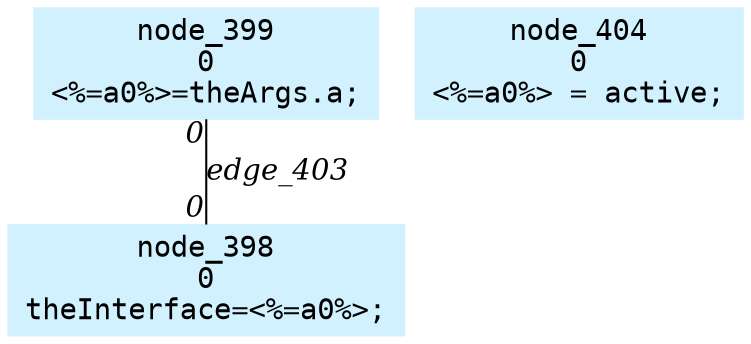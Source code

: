 digraph g{node_398 [shape=box, style=filled, color="#d1f1ff", fontname="Courier", label="node_398
0
theInterface=<%=a0%>;
" ]
node_399 [shape=box, style=filled, color="#d1f1ff", fontname="Courier", label="node_399
0
<%=a0%>=theArgs.a;
" ]
node_404 [shape=box, style=filled, color="#d1f1ff", fontname="Courier", label="node_404
0
<%=a0%> = active;
" ]
node_399 -> node_398 [dir=none, arrowHead=none, fontname="Times-Italic", label="edge_403",  headlabel="0", taillabel="0" ]
}